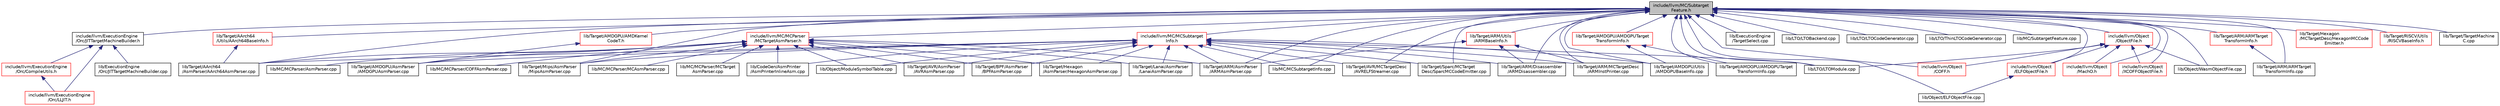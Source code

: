 digraph "include/llvm/MC/SubtargetFeature.h"
{
 // LATEX_PDF_SIZE
  bgcolor="transparent";
  edge [fontname="Helvetica",fontsize="10",labelfontname="Helvetica",labelfontsize="10"];
  node [fontname="Helvetica",fontsize="10",shape="box"];
  Node1 [label="include/llvm/MC/Subtarget\lFeature.h",height=0.2,width=0.4,color="black", fillcolor="grey75", style="filled", fontcolor="black",tooltip=" "];
  Node1 -> Node2 [dir="back",color="midnightblue",fontsize="10",style="solid",fontname="Helvetica"];
  Node2 [label="include/llvm/ExecutionEngine\l/Orc/JITTargetMachineBuilder.h",height=0.2,width=0.4,color="black",URL="$JITTargetMachineBuilder_8h.html",tooltip=" "];
  Node2 -> Node3 [dir="back",color="midnightblue",fontsize="10",style="solid",fontname="Helvetica"];
  Node3 [label="include/llvm/ExecutionEngine\l/Orc/CompileUtils.h",height=0.2,width=0.4,color="red",URL="$CompileUtils_8h.html",tooltip=" "];
  Node3 -> Node4 [dir="back",color="midnightblue",fontsize="10",style="solid",fontname="Helvetica"];
  Node4 [label="include/llvm/ExecutionEngine\l/Orc/LLJIT.h",height=0.2,width=0.4,color="red",URL="$LLJIT_8h.html",tooltip=" "];
  Node2 -> Node4 [dir="back",color="midnightblue",fontsize="10",style="solid",fontname="Helvetica"];
  Node2 -> Node11 [dir="back",color="midnightblue",fontsize="10",style="solid",fontname="Helvetica"];
  Node11 [label="lib/ExecutionEngine\l/Orc/JITTargetMachineBuilder.cpp",height=0.2,width=0.4,color="black",URL="$JITTargetMachineBuilder_8cpp.html",tooltip=" "];
  Node1 -> Node12 [dir="back",color="midnightblue",fontsize="10",style="solid",fontname="Helvetica"];
  Node12 [label="include/llvm/MC/MCParser\l/MCTargetAsmParser.h",height=0.2,width=0.4,color="red",URL="$MCTargetAsmParser_8h.html",tooltip=" "];
  Node12 -> Node13 [dir="back",color="midnightblue",fontsize="10",style="solid",fontname="Helvetica"];
  Node13 [label="lib/CodeGen/AsmPrinter\l/AsmPrinterInlineAsm.cpp",height=0.2,width=0.4,color="black",URL="$AsmPrinterInlineAsm_8cpp.html",tooltip=" "];
  Node12 -> Node14 [dir="back",color="midnightblue",fontsize="10",style="solid",fontname="Helvetica"];
  Node14 [label="lib/MC/MCParser/AsmParser.cpp",height=0.2,width=0.4,color="black",URL="$AsmParser_8cpp.html",tooltip=" "];
  Node12 -> Node15 [dir="back",color="midnightblue",fontsize="10",style="solid",fontname="Helvetica"];
  Node15 [label="lib/MC/MCParser/COFFAsmParser.cpp",height=0.2,width=0.4,color="black",URL="$COFFAsmParser_8cpp.html",tooltip=" "];
  Node12 -> Node16 [dir="back",color="midnightblue",fontsize="10",style="solid",fontname="Helvetica"];
  Node16 [label="lib/MC/MCParser/MCAsmParser.cpp",height=0.2,width=0.4,color="black",URL="$MCAsmParser_8cpp.html",tooltip=" "];
  Node12 -> Node17 [dir="back",color="midnightblue",fontsize="10",style="solid",fontname="Helvetica"];
  Node17 [label="lib/MC/MCParser/MCTarget\lAsmParser.cpp",height=0.2,width=0.4,color="black",URL="$MCTargetAsmParser_8cpp.html",tooltip=" "];
  Node12 -> Node18 [dir="back",color="midnightblue",fontsize="10",style="solid",fontname="Helvetica"];
  Node18 [label="lib/Object/ModuleSymbolTable.cpp",height=0.2,width=0.4,color="black",URL="$ModuleSymbolTable_8cpp.html",tooltip=" "];
  Node12 -> Node19 [dir="back",color="midnightblue",fontsize="10",style="solid",fontname="Helvetica"];
  Node19 [label="lib/Target/AArch64\l/AsmParser/AArch64AsmParser.cpp",height=0.2,width=0.4,color="black",URL="$AArch64AsmParser_8cpp.html",tooltip=" "];
  Node12 -> Node20 [dir="back",color="midnightblue",fontsize="10",style="solid",fontname="Helvetica"];
  Node20 [label="lib/Target/AMDGPU/AsmParser\l/AMDGPUAsmParser.cpp",height=0.2,width=0.4,color="black",URL="$AMDGPUAsmParser_8cpp.html",tooltip=" "];
  Node12 -> Node21 [dir="back",color="midnightblue",fontsize="10",style="solid",fontname="Helvetica"];
  Node21 [label="lib/Target/ARM/AsmParser\l/ARMAsmParser.cpp",height=0.2,width=0.4,color="black",URL="$ARMAsmParser_8cpp.html",tooltip=" "];
  Node12 -> Node22 [dir="back",color="midnightblue",fontsize="10",style="solid",fontname="Helvetica"];
  Node22 [label="lib/Target/AVR/AsmParser\l/AVRAsmParser.cpp",height=0.2,width=0.4,color="black",URL="$AVRAsmParser_8cpp.html",tooltip=" "];
  Node12 -> Node23 [dir="back",color="midnightblue",fontsize="10",style="solid",fontname="Helvetica"];
  Node23 [label="lib/Target/BPF/AsmParser\l/BPFAsmParser.cpp",height=0.2,width=0.4,color="black",URL="$BPFAsmParser_8cpp.html",tooltip=" "];
  Node12 -> Node24 [dir="back",color="midnightblue",fontsize="10",style="solid",fontname="Helvetica"];
  Node24 [label="lib/Target/Hexagon\l/AsmParser/HexagonAsmParser.cpp",height=0.2,width=0.4,color="black",URL="$HexagonAsmParser_8cpp.html",tooltip=" "];
  Node12 -> Node25 [dir="back",color="midnightblue",fontsize="10",style="solid",fontname="Helvetica"];
  Node25 [label="lib/Target/Lanai/AsmParser\l/LanaiAsmParser.cpp",height=0.2,width=0.4,color="black",URL="$LanaiAsmParser_8cpp.html",tooltip=" "];
  Node12 -> Node27 [dir="back",color="midnightblue",fontsize="10",style="solid",fontname="Helvetica"];
  Node27 [label="lib/Target/Mips/AsmParser\l/MipsAsmParser.cpp",height=0.2,width=0.4,color="black",URL="$MipsAsmParser_8cpp.html",tooltip=" "];
  Node1 -> Node34 [dir="back",color="midnightblue",fontsize="10",style="solid",fontname="Helvetica"];
  Node34 [label="include/llvm/MC/MCSubtarget\lInfo.h",height=0.2,width=0.4,color="red",URL="$MCSubtargetInfo_8h.html",tooltip=" "];
  Node34 -> Node13 [dir="back",color="midnightblue",fontsize="10",style="solid",fontname="Helvetica"];
  Node34 -> Node819 [dir="back",color="midnightblue",fontsize="10",style="solid",fontname="Helvetica"];
  Node819 [label="lib/LTO/LTOModule.cpp",height=0.2,width=0.4,color="black",URL="$LTOModule_8cpp.html",tooltip=" "];
  Node34 -> Node984 [dir="back",color="midnightblue",fontsize="10",style="solid",fontname="Helvetica"];
  Node984 [label="lib/MC/MCSubtargetInfo.cpp",height=0.2,width=0.4,color="black",URL="$MCSubtargetInfo_8cpp.html",tooltip=" "];
  Node34 -> Node18 [dir="back",color="midnightblue",fontsize="10",style="solid",fontname="Helvetica"];
  Node34 -> Node19 [dir="back",color="midnightblue",fontsize="10",style="solid",fontname="Helvetica"];
  Node34 -> Node20 [dir="back",color="midnightblue",fontsize="10",style="solid",fontname="Helvetica"];
  Node34 -> Node45 [dir="back",color="midnightblue",fontsize="10",style="solid",fontname="Helvetica"];
  Node45 [label="lib/Target/AMDGPU/Utils\l/AMDGPUBaseInfo.cpp",height=0.2,width=0.4,color="black",URL="$AMDGPUBaseInfo_8cpp.html",tooltip=" "];
  Node34 -> Node21 [dir="back",color="midnightblue",fontsize="10",style="solid",fontname="Helvetica"];
  Node34 -> Node374 [dir="back",color="midnightblue",fontsize="10",style="solid",fontname="Helvetica"];
  Node374 [label="lib/Target/ARM/Disassembler\l/ARMDisassembler.cpp",height=0.2,width=0.4,color="black",URL="$ARMDisassembler_8cpp.html",tooltip=" "];
  Node34 -> Node998 [dir="back",color="midnightblue",fontsize="10",style="solid",fontname="Helvetica"];
  Node998 [label="lib/Target/ARM/MCTargetDesc\l/ARMInstPrinter.cpp",height=0.2,width=0.4,color="black",URL="$ARMInstPrinter_8cpp.html",tooltip=" "];
  Node34 -> Node22 [dir="back",color="midnightblue",fontsize="10",style="solid",fontname="Helvetica"];
  Node34 -> Node1000 [dir="back",color="midnightblue",fontsize="10",style="solid",fontname="Helvetica"];
  Node1000 [label="lib/Target/AVR/MCTargetDesc\l/AVRELFStreamer.cpp",height=0.2,width=0.4,color="black",URL="$AVRELFStreamer_8cpp.html",tooltip=" "];
  Node34 -> Node23 [dir="back",color="midnightblue",fontsize="10",style="solid",fontname="Helvetica"];
  Node34 -> Node24 [dir="back",color="midnightblue",fontsize="10",style="solid",fontname="Helvetica"];
  Node34 -> Node25 [dir="back",color="midnightblue",fontsize="10",style="solid",fontname="Helvetica"];
  Node34 -> Node27 [dir="back",color="midnightblue",fontsize="10",style="solid",fontname="Helvetica"];
  Node34 -> Node955 [dir="back",color="midnightblue",fontsize="10",style="solid",fontname="Helvetica"];
  Node955 [label="lib/Target/Sparc/MCTarget\lDesc/SparcMCCodeEmitter.cpp",height=0.2,width=0.4,color="black",URL="$SparcMCCodeEmitter_8cpp.html",tooltip=" "];
  Node1 -> Node1028 [dir="back",color="midnightblue",fontsize="10",style="solid",fontname="Helvetica"];
  Node1028 [label="include/llvm/Object\l/COFF.h",height=0.2,width=0.4,color="red",URL="$Object_2COFF_8h.html",tooltip=" "];
  Node1 -> Node1084 [dir="back",color="midnightblue",fontsize="10",style="solid",fontname="Helvetica"];
  Node1084 [label="include/llvm/Object\l/ELFObjectFile.h",height=0.2,width=0.4,color="red",URL="$ELFObjectFile_8h.html",tooltip=" "];
  Node1084 -> Node1087 [dir="back",color="midnightblue",fontsize="10",style="solid",fontname="Helvetica"];
  Node1087 [label="lib/Object/ELFObjectFile.cpp",height=0.2,width=0.4,color="black",URL="$ELFObjectFile_8cpp.html",tooltip=" "];
  Node1 -> Node1089 [dir="back",color="midnightblue",fontsize="10",style="solid",fontname="Helvetica"];
  Node1089 [label="include/llvm/Object\l/MachO.h",height=0.2,width=0.4,color="red",URL="$Object_2MachO_8h.html",tooltip=" "];
  Node1 -> Node1104 [dir="back",color="midnightblue",fontsize="10",style="solid",fontname="Helvetica"];
  Node1104 [label="include/llvm/Object\l/ObjectFile.h",height=0.2,width=0.4,color="red",URL="$ObjectFile_8h.html",tooltip=" "];
  Node1104 -> Node1028 [dir="back",color="midnightblue",fontsize="10",style="solid",fontname="Helvetica"];
  Node1104 -> Node1084 [dir="back",color="midnightblue",fontsize="10",style="solid",fontname="Helvetica"];
  Node1104 -> Node1089 [dir="back",color="midnightblue",fontsize="10",style="solid",fontname="Helvetica"];
  Node1104 -> Node1154 [dir="back",color="midnightblue",fontsize="10",style="solid",fontname="Helvetica"];
  Node1154 [label="include/llvm/Object\l/XCOFFObjectFile.h",height=0.2,width=0.4,color="red",URL="$XCOFFObjectFile_8h.html",tooltip=" "];
  Node1104 -> Node819 [dir="back",color="midnightblue",fontsize="10",style="solid",fontname="Helvetica"];
  Node1104 -> Node1153 [dir="back",color="midnightblue",fontsize="10",style="solid",fontname="Helvetica"];
  Node1153 [label="lib/Object/WasmObjectFile.cpp",height=0.2,width=0.4,color="black",URL="$WasmObjectFile_8cpp.html",tooltip=" "];
  Node1 -> Node1154 [dir="back",color="midnightblue",fontsize="10",style="solid",fontname="Helvetica"];
  Node1 -> Node1160 [dir="back",color="midnightblue",fontsize="10",style="solid",fontname="Helvetica"];
  Node1160 [label="lib/ExecutionEngine\l/TargetSelect.cpp",height=0.2,width=0.4,color="black",URL="$TargetSelect_8cpp.html",tooltip=" "];
  Node1 -> Node1161 [dir="back",color="midnightblue",fontsize="10",style="solid",fontname="Helvetica"];
  Node1161 [label="lib/LTO/LTOBackend.cpp",height=0.2,width=0.4,color="black",URL="$LTOBackend_8cpp.html",tooltip=" "];
  Node1 -> Node818 [dir="back",color="midnightblue",fontsize="10",style="solid",fontname="Helvetica"];
  Node818 [label="lib/LTO/LTOCodeGenerator.cpp",height=0.2,width=0.4,color="black",URL="$LTOCodeGenerator_8cpp.html",tooltip=" "];
  Node1 -> Node819 [dir="back",color="midnightblue",fontsize="10",style="solid",fontname="Helvetica"];
  Node1 -> Node1162 [dir="back",color="midnightblue",fontsize="10",style="solid",fontname="Helvetica"];
  Node1162 [label="lib/LTO/ThinLTOCodeGenerator.cpp",height=0.2,width=0.4,color="black",URL="$ThinLTOCodeGenerator_8cpp.html",tooltip=" "];
  Node1 -> Node984 [dir="back",color="midnightblue",fontsize="10",style="solid",fontname="Helvetica"];
  Node1 -> Node1163 [dir="back",color="midnightblue",fontsize="10",style="solid",fontname="Helvetica"];
  Node1163 [label="lib/MC/SubtargetFeature.cpp",height=0.2,width=0.4,color="black",URL="$SubtargetFeature_8cpp.html",tooltip=" "];
  Node1 -> Node1087 [dir="back",color="midnightblue",fontsize="10",style="solid",fontname="Helvetica"];
  Node1 -> Node1153 [dir="back",color="midnightblue",fontsize="10",style="solid",fontname="Helvetica"];
  Node1 -> Node19 [dir="back",color="midnightblue",fontsize="10",style="solid",fontname="Helvetica"];
  Node1 -> Node1164 [dir="back",color="midnightblue",fontsize="10",style="solid",fontname="Helvetica"];
  Node1164 [label="lib/Target/AArch64\l/Utils/AArch64BaseInfo.h",height=0.2,width=0.4,color="red",URL="$AArch64BaseInfo_8h.html",tooltip=" "];
  Node1164 -> Node19 [dir="back",color="midnightblue",fontsize="10",style="solid",fontname="Helvetica"];
  Node1 -> Node44 [dir="back",color="midnightblue",fontsize="10",style="solid",fontname="Helvetica"];
  Node44 [label="lib/Target/AMDGPU/AMDGPUTarget\lTransformInfo.cpp",height=0.2,width=0.4,color="black",URL="$AMDGPUTargetTransformInfo_8cpp.html",tooltip=" "];
  Node1 -> Node42 [dir="back",color="midnightblue",fontsize="10",style="solid",fontname="Helvetica"];
  Node42 [label="lib/Target/AMDGPU/AMDGPUTarget\lTransformInfo.h",height=0.2,width=0.4,color="red",URL="$AMDGPUTargetTransformInfo_8h.html",tooltip="This file a TargetTransformInfo::Concept conforming object specific to the AMDGPU target machine."];
  Node42 -> Node44 [dir="back",color="midnightblue",fontsize="10",style="solid",fontname="Helvetica"];
  Node42 -> Node45 [dir="back",color="midnightblue",fontsize="10",style="solid",fontname="Helvetica"];
  Node1 -> Node1171 [dir="back",color="midnightblue",fontsize="10",style="solid",fontname="Helvetica"];
  Node1171 [label="lib/Target/AMDGPU/AMDKernel\lCodeT.h",height=0.2,width=0.4,color="red",URL="$AMDKernelCodeT_8h.html",tooltip=" "];
  Node1171 -> Node20 [dir="back",color="midnightblue",fontsize="10",style="solid",fontname="Helvetica"];
  Node1 -> Node45 [dir="back",color="midnightblue",fontsize="10",style="solid",fontname="Helvetica"];
  Node1 -> Node50 [dir="back",color="midnightblue",fontsize="10",style="solid",fontname="Helvetica"];
  Node50 [label="lib/Target/ARM/ARMTarget\lTransformInfo.cpp",height=0.2,width=0.4,color="black",URL="$ARMTargetTransformInfo_8cpp.html",tooltip=" "];
  Node1 -> Node48 [dir="back",color="midnightblue",fontsize="10",style="solid",fontname="Helvetica"];
  Node48 [label="lib/Target/ARM/ARMTarget\lTransformInfo.h",height=0.2,width=0.4,color="red",URL="$ARMTargetTransformInfo_8h.html",tooltip="This file a TargetTransformInfo::Concept conforming object specific to the ARM target machine."];
  Node48 -> Node50 [dir="back",color="midnightblue",fontsize="10",style="solid",fontname="Helvetica"];
  Node1 -> Node21 [dir="back",color="midnightblue",fontsize="10",style="solid",fontname="Helvetica"];
  Node1 -> Node374 [dir="back",color="midnightblue",fontsize="10",style="solid",fontname="Helvetica"];
  Node1 -> Node998 [dir="back",color="midnightblue",fontsize="10",style="solid",fontname="Helvetica"];
  Node1 -> Node1179 [dir="back",color="midnightblue",fontsize="10",style="solid",fontname="Helvetica"];
  Node1179 [label="lib/Target/ARM/Utils\l/ARMBaseInfo.h",height=0.2,width=0.4,color="red",URL="$Utils_2ARMBaseInfo_8h.html",tooltip=" "];
  Node1179 -> Node21 [dir="back",color="midnightblue",fontsize="10",style="solid",fontname="Helvetica"];
  Node1179 -> Node374 [dir="back",color="midnightblue",fontsize="10",style="solid",fontname="Helvetica"];
  Node1179 -> Node998 [dir="back",color="midnightblue",fontsize="10",style="solid",fontname="Helvetica"];
  Node1 -> Node1000 [dir="back",color="midnightblue",fontsize="10",style="solid",fontname="Helvetica"];
  Node1 -> Node1187 [dir="back",color="midnightblue",fontsize="10",style="solid",fontname="Helvetica"];
  Node1187 [label="lib/Target/Hexagon\l/MCTargetDesc/HexagonMCCode\lEmitter.h",height=0.2,width=0.4,color="red",URL="$HexagonMCCodeEmitter_8h.html",tooltip="Definition for classes that emit Hexagon machine code from MCInsts."];
  Node1 -> Node27 [dir="back",color="midnightblue",fontsize="10",style="solid",fontname="Helvetica"];
  Node1 -> Node1188 [dir="back",color="midnightblue",fontsize="10",style="solid",fontname="Helvetica"];
  Node1188 [label="lib/Target/RISCV/Utils\l/RISCVBaseInfo.h",height=0.2,width=0.4,color="red",URL="$RISCVBaseInfo_8h.html",tooltip=" "];
  Node1 -> Node955 [dir="back",color="midnightblue",fontsize="10",style="solid",fontname="Helvetica"];
  Node1 -> Node1192 [dir="back",color="midnightblue",fontsize="10",style="solid",fontname="Helvetica"];
  Node1192 [label="lib/Target/TargetMachine\lC.cpp",height=0.2,width=0.4,color="black",URL="$TargetMachineC_8cpp.html",tooltip=" "];
}
